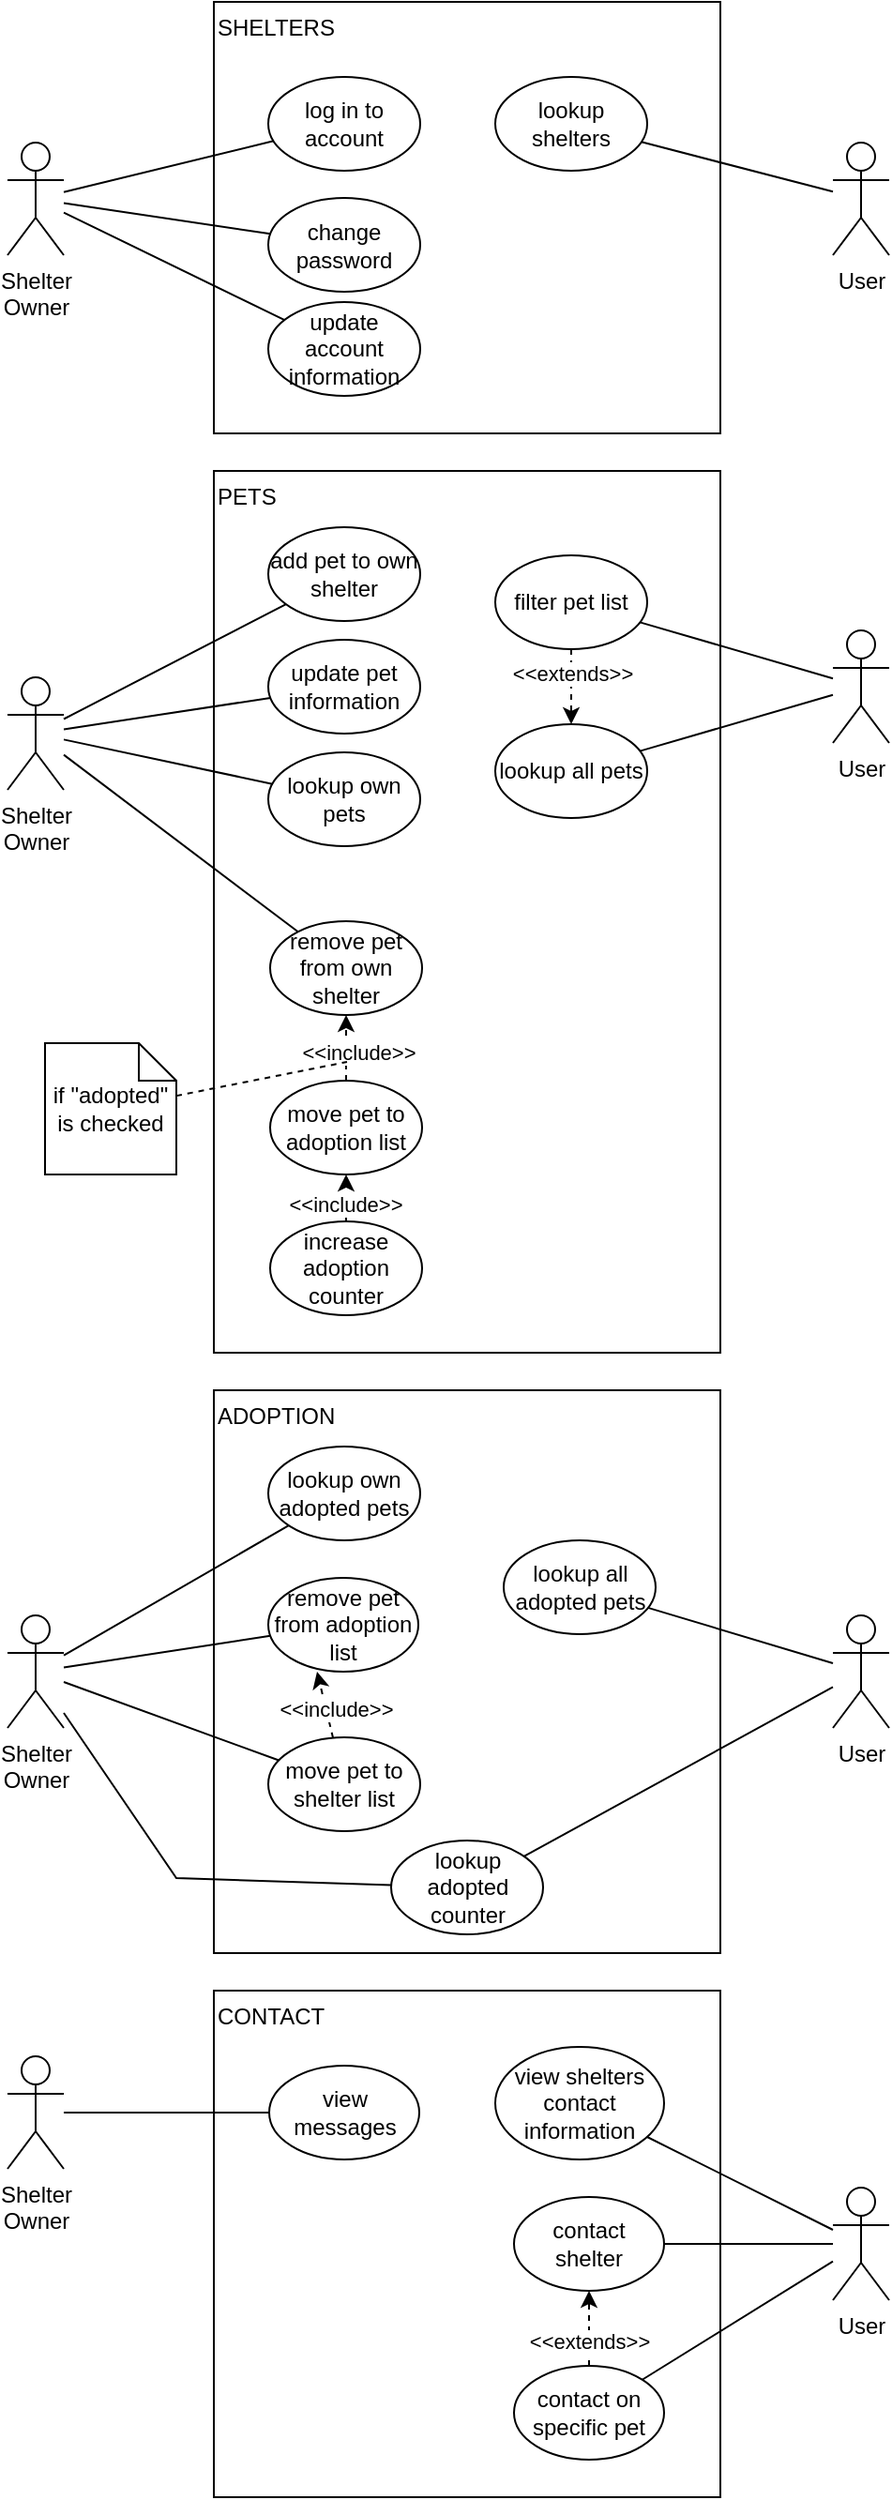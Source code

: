 <mxfile version="13.7.3" type="device"><diagram id="gINQuH_XXDEHLS35YbZZ" name="Seite-1"><mxGraphModel dx="2426" dy="1391" grid="1" gridSize="10" guides="1" tooltips="1" connect="1" arrows="1" fold="1" page="1" pageScale="1" pageWidth="827" pageHeight="1169" math="0" shadow="0"><root><mxCell id="0"/><mxCell id="1" parent="0"/><mxCell id="nz60k1fLy1239UWT6dyU-57" value="ADOPTION" style="rounded=0;whiteSpace=wrap;html=1;align=left;verticalAlign=top;" parent="1" vertex="1"><mxGeometry x="150" y="780" width="270" height="300" as="geometry"/></mxCell><mxCell id="nz60k1fLy1239UWT6dyU-56" value="CONTACT" style="rounded=0;whiteSpace=wrap;html=1;align=left;verticalAlign=top;" parent="1" vertex="1"><mxGeometry x="150" y="1100" width="270" height="270" as="geometry"/></mxCell><mxCell id="nz60k1fLy1239UWT6dyU-47" value="PETS" style="rounded=0;whiteSpace=wrap;html=1;align=left;verticalAlign=top;" parent="1" vertex="1"><mxGeometry x="150" y="290" width="270" height="470" as="geometry"/></mxCell><mxCell id="nz60k1fLy1239UWT6dyU-46" value="SHELTERS" style="rounded=0;whiteSpace=wrap;html=1;align=left;verticalAlign=top;" parent="1" vertex="1"><mxGeometry x="150" y="40" width="270" height="230" as="geometry"/></mxCell><mxCell id="nz60k1fLy1239UWT6dyU-6" value="log in to account" style="ellipse;whiteSpace=wrap;html=1;" parent="1" vertex="1"><mxGeometry x="179" y="80" width="81" height="50" as="geometry"/></mxCell><mxCell id="nz60k1fLy1239UWT6dyU-10" value="change password" style="ellipse;whiteSpace=wrap;html=1;" parent="1" vertex="1"><mxGeometry x="179" y="144.5" width="81" height="50" as="geometry"/></mxCell><mxCell id="nz60k1fLy1239UWT6dyU-65" style="edgeStyle=none;rounded=0;orthogonalLoop=1;jettySize=auto;html=1;endArrow=none;endFill=0;" parent="1" source="nz60k1fLy1239UWT6dyU-11" target="nz60k1fLy1239UWT6dyU-6" edge="1"><mxGeometry relative="1" as="geometry"/></mxCell><mxCell id="nz60k1fLy1239UWT6dyU-66" style="edgeStyle=none;rounded=0;orthogonalLoop=1;jettySize=auto;html=1;endArrow=none;endFill=0;" parent="1" source="nz60k1fLy1239UWT6dyU-11" target="nz60k1fLy1239UWT6dyU-10" edge="1"><mxGeometry relative="1" as="geometry"/></mxCell><mxCell id="nz60k1fLy1239UWT6dyU-67" style="edgeStyle=none;rounded=0;orthogonalLoop=1;jettySize=auto;html=1;endArrow=none;endFill=0;" parent="1" source="nz60k1fLy1239UWT6dyU-11" target="nz60k1fLy1239UWT6dyU-13" edge="1"><mxGeometry relative="1" as="geometry"/></mxCell><mxCell id="nz60k1fLy1239UWT6dyU-11" value="Shelter&lt;br&gt;Owner" style="shape=umlActor;verticalLabelPosition=bottom;verticalAlign=top;html=1;outlineConnect=0;" parent="1" vertex="1"><mxGeometry x="40" y="115" width="30" height="60" as="geometry"/></mxCell><mxCell id="nz60k1fLy1239UWT6dyU-13" value="update account information" style="ellipse;whiteSpace=wrap;html=1;" parent="1" vertex="1"><mxGeometry x="179" y="200" width="81" height="50" as="geometry"/></mxCell><mxCell id="nz60k1fLy1239UWT6dyU-68" style="edgeStyle=none;rounded=0;orthogonalLoop=1;jettySize=auto;html=1;endArrow=none;endFill=0;" parent="1" source="nz60k1fLy1239UWT6dyU-14" target="nz60k1fLy1239UWT6dyU-17" edge="1"><mxGeometry relative="1" as="geometry"/></mxCell><mxCell id="nz60k1fLy1239UWT6dyU-14" value="User" style="shape=umlActor;verticalLabelPosition=bottom;verticalAlign=top;html=1;outlineConnect=0;" parent="1" vertex="1"><mxGeometry x="480" y="115" width="30" height="60" as="geometry"/></mxCell><mxCell id="nz60k1fLy1239UWT6dyU-17" value="lookup shelters" style="ellipse;whiteSpace=wrap;html=1;" parent="1" vertex="1"><mxGeometry x="300" y="80" width="81" height="50" as="geometry"/></mxCell><mxCell id="nz60k1fLy1239UWT6dyU-18" value="add pet to own shelter" style="ellipse;whiteSpace=wrap;html=1;" parent="1" vertex="1"><mxGeometry x="179" y="320" width="81" height="50" as="geometry"/></mxCell><mxCell id="nz60k1fLy1239UWT6dyU-19" value="remove pet from own shelter" style="ellipse;whiteSpace=wrap;html=1;" parent="1" vertex="1"><mxGeometry x="180" y="530" width="81" height="50" as="geometry"/></mxCell><mxCell id="nz60k1fLy1239UWT6dyU-21" style="edgeStyle=none;rounded=0;orthogonalLoop=1;jettySize=auto;html=1;dashed=1;" parent="1" source="nz60k1fLy1239UWT6dyU-20" target="nz60k1fLy1239UWT6dyU-19" edge="1"><mxGeometry relative="1" as="geometry"/></mxCell><mxCell id="nz60k1fLy1239UWT6dyU-25" value="&amp;lt;&amp;lt;include&amp;gt;&amp;gt;" style="edgeLabel;html=1;align=center;verticalAlign=middle;resizable=0;points=[];" parent="nz60k1fLy1239UWT6dyU-21" vertex="1" connectable="0"><mxGeometry x="0.118" relative="1" as="geometry"><mxPoint x="6.3" y="4.03" as="offset"/></mxGeometry></mxCell><mxCell id="nz60k1fLy1239UWT6dyU-20" value="move pet to adoption list" style="ellipse;whiteSpace=wrap;html=1;" parent="1" vertex="1"><mxGeometry x="180" y="615" width="81" height="50" as="geometry"/></mxCell><mxCell id="nz60k1fLy1239UWT6dyU-23" style="edgeStyle=none;rounded=0;orthogonalLoop=1;jettySize=auto;html=1;dashed=1;" parent="1" source="nz60k1fLy1239UWT6dyU-22" target="nz60k1fLy1239UWT6dyU-20" edge="1"><mxGeometry relative="1" as="geometry"/></mxCell><mxCell id="nz60k1fLy1239UWT6dyU-24" value="&amp;lt;&amp;lt;include&amp;gt;&amp;gt;" style="edgeLabel;html=1;align=center;verticalAlign=middle;resizable=0;points=[];" parent="nz60k1fLy1239UWT6dyU-23" vertex="1" connectable="0"><mxGeometry x="-0.3" y="1" relative="1" as="geometry"><mxPoint as="offset"/></mxGeometry></mxCell><mxCell id="nz60k1fLy1239UWT6dyU-22" value="increase&lt;br&gt;adoption counter" style="ellipse;whiteSpace=wrap;html=1;" parent="1" vertex="1"><mxGeometry x="180" y="690" width="81" height="50" as="geometry"/></mxCell><mxCell id="nz60k1fLy1239UWT6dyU-26" value="if &quot;adopted&quot; is checked" style="shape=note;size=20;whiteSpace=wrap;html=1;" parent="1" vertex="1"><mxGeometry x="60" y="595" width="70" height="70" as="geometry"/></mxCell><mxCell id="nz60k1fLy1239UWT6dyU-28" value="" style="endArrow=none;html=1;dashed=1;" parent="1" source="nz60k1fLy1239UWT6dyU-26" edge="1"><mxGeometry width="50" height="50" relative="1" as="geometry"><mxPoint x="201" y="685" as="sourcePoint"/><mxPoint x="221" y="605" as="targetPoint"/></mxGeometry></mxCell><mxCell id="nz60k1fLy1239UWT6dyU-29" value="update pet information" style="ellipse;whiteSpace=wrap;html=1;" parent="1" vertex="1"><mxGeometry x="179" y="380" width="81" height="50" as="geometry"/></mxCell><mxCell id="nz60k1fLy1239UWT6dyU-30" value="lookup own pets" style="ellipse;whiteSpace=wrap;html=1;" parent="1" vertex="1"><mxGeometry x="179" y="440" width="81" height="50" as="geometry"/></mxCell><mxCell id="nz60k1fLy1239UWT6dyU-31" value="lookup all pets" style="ellipse;whiteSpace=wrap;html=1;" parent="1" vertex="1"><mxGeometry x="300" y="425" width="81" height="50" as="geometry"/></mxCell><mxCell id="nz60k1fLy1239UWT6dyU-33" style="edgeStyle=none;rounded=0;orthogonalLoop=1;jettySize=auto;html=1;dashed=1;" parent="1" source="nz60k1fLy1239UWT6dyU-32" target="nz60k1fLy1239UWT6dyU-31" edge="1"><mxGeometry relative="1" as="geometry"/></mxCell><mxCell id="nz60k1fLy1239UWT6dyU-34" value="&amp;lt;&amp;lt;extends&amp;gt;&amp;gt;" style="edgeLabel;html=1;align=center;verticalAlign=middle;resizable=0;points=[];" parent="nz60k1fLy1239UWT6dyU-33" vertex="1" connectable="0"><mxGeometry x="-0.341" relative="1" as="geometry"><mxPoint as="offset"/></mxGeometry></mxCell><mxCell id="nz60k1fLy1239UWT6dyU-32" value="filter pet list" style="ellipse;whiteSpace=wrap;html=1;" parent="1" vertex="1"><mxGeometry x="300" y="335" width="81" height="50" as="geometry"/></mxCell><mxCell id="nz60k1fLy1239UWT6dyU-35" value="view shelters contact information" style="ellipse;whiteSpace=wrap;html=1;" parent="1" vertex="1"><mxGeometry x="300" y="1130" width="90" height="60" as="geometry"/></mxCell><mxCell id="nz60k1fLy1239UWT6dyU-36" value="contact shelter" style="ellipse;whiteSpace=wrap;html=1;" parent="1" vertex="1"><mxGeometry x="310" y="1210" width="80" height="50" as="geometry"/></mxCell><mxCell id="nz60k1fLy1239UWT6dyU-37" value="contact on specific pet" style="ellipse;whiteSpace=wrap;html=1;" parent="1" vertex="1"><mxGeometry x="310" y="1300" width="80" height="50" as="geometry"/></mxCell><mxCell id="nz60k1fLy1239UWT6dyU-38" style="edgeStyle=none;rounded=0;orthogonalLoop=1;jettySize=auto;html=1;dashed=1;" parent="1" source="nz60k1fLy1239UWT6dyU-37" target="nz60k1fLy1239UWT6dyU-36" edge="1"><mxGeometry relative="1" as="geometry"><mxPoint x="350.5" y="690" as="sourcePoint"/><mxPoint x="350.5" y="730" as="targetPoint"/></mxGeometry></mxCell><mxCell id="nz60k1fLy1239UWT6dyU-39" value="&amp;lt;&amp;lt;extends&amp;gt;&amp;gt;" style="edgeLabel;html=1;align=center;verticalAlign=middle;resizable=0;points=[];" parent="nz60k1fLy1239UWT6dyU-38" vertex="1" connectable="0"><mxGeometry x="-0.341" relative="1" as="geometry"><mxPoint as="offset"/></mxGeometry></mxCell><mxCell id="nz60k1fLy1239UWT6dyU-40" value="view messages" style="ellipse;whiteSpace=wrap;html=1;" parent="1" vertex="1"><mxGeometry x="179.5" y="1140" width="80" height="50" as="geometry"/></mxCell><mxCell id="nz60k1fLy1239UWT6dyU-41" value="remove pet from adoption list" style="ellipse;whiteSpace=wrap;html=1;" parent="1" vertex="1"><mxGeometry x="179" y="880" width="80" height="50" as="geometry"/></mxCell><mxCell id="nz60k1fLy1239UWT6dyU-43" value="lookup own adopted pets" style="ellipse;whiteSpace=wrap;html=1;" parent="1" vertex="1"><mxGeometry x="179" y="810" width="81" height="50" as="geometry"/></mxCell><mxCell id="nz60k1fLy1239UWT6dyU-44" value="lookup all adopted pets" style="ellipse;whiteSpace=wrap;html=1;" parent="1" vertex="1"><mxGeometry x="304.5" y="860" width="81" height="50" as="geometry"/></mxCell><mxCell id="nz60k1fLy1239UWT6dyU-45" value="lookup adopted counter" style="ellipse;whiteSpace=wrap;html=1;" parent="1" vertex="1"><mxGeometry x="244.5" y="1020" width="81" height="50" as="geometry"/></mxCell><mxCell id="nz60k1fLy1239UWT6dyU-69" style="edgeStyle=none;rounded=0;orthogonalLoop=1;jettySize=auto;html=1;endArrow=none;endFill=0;" parent="1" source="nz60k1fLy1239UWT6dyU-49" target="nz60k1fLy1239UWT6dyU-18" edge="1"><mxGeometry relative="1" as="geometry"/></mxCell><mxCell id="nz60k1fLy1239UWT6dyU-70" style="edgeStyle=none;rounded=0;orthogonalLoop=1;jettySize=auto;html=1;endArrow=none;endFill=0;" parent="1" source="nz60k1fLy1239UWT6dyU-49" target="nz60k1fLy1239UWT6dyU-29" edge="1"><mxGeometry relative="1" as="geometry"/></mxCell><mxCell id="nz60k1fLy1239UWT6dyU-71" style="edgeStyle=none;rounded=0;orthogonalLoop=1;jettySize=auto;html=1;endArrow=none;endFill=0;" parent="1" source="nz60k1fLy1239UWT6dyU-49" target="nz60k1fLy1239UWT6dyU-30" edge="1"><mxGeometry relative="1" as="geometry"/></mxCell><mxCell id="nz60k1fLy1239UWT6dyU-72" style="edgeStyle=none;rounded=0;orthogonalLoop=1;jettySize=auto;html=1;endArrow=none;endFill=0;" parent="1" source="nz60k1fLy1239UWT6dyU-49" target="nz60k1fLy1239UWT6dyU-19" edge="1"><mxGeometry relative="1" as="geometry"/></mxCell><mxCell id="nz60k1fLy1239UWT6dyU-49" value="Shelter&lt;br&gt;Owner" style="shape=umlActor;verticalLabelPosition=bottom;verticalAlign=top;html=1;outlineConnect=0;" parent="1" vertex="1"><mxGeometry x="40" y="400" width="30" height="60" as="geometry"/></mxCell><mxCell id="nz60k1fLy1239UWT6dyU-80" style="edgeStyle=none;rounded=0;orthogonalLoop=1;jettySize=auto;html=1;endArrow=none;endFill=0;" parent="1" source="nz60k1fLy1239UWT6dyU-50" target="nz60k1fLy1239UWT6dyU-32" edge="1"><mxGeometry relative="1" as="geometry"/></mxCell><mxCell id="nz60k1fLy1239UWT6dyU-81" style="edgeStyle=none;rounded=0;orthogonalLoop=1;jettySize=auto;html=1;endArrow=none;endFill=0;" parent="1" source="nz60k1fLy1239UWT6dyU-50" target="nz60k1fLy1239UWT6dyU-31" edge="1"><mxGeometry relative="1" as="geometry"/></mxCell><mxCell id="nz60k1fLy1239UWT6dyU-50" value="User" style="shape=umlActor;verticalLabelPosition=bottom;verticalAlign=top;html=1;outlineConnect=0;" parent="1" vertex="1"><mxGeometry x="480" y="375" width="30" height="60" as="geometry"/></mxCell><mxCell id="nz60k1fLy1239UWT6dyU-58" style="edgeStyle=none;rounded=0;orthogonalLoop=1;jettySize=auto;html=1;dashed=1;" parent="1" source="nz60k1fLy1239UWT6dyU-60" edge="1"><mxGeometry relative="1" as="geometry"><mxPoint x="205" y="930" as="targetPoint"/></mxGeometry></mxCell><mxCell id="nz60k1fLy1239UWT6dyU-59" value="&amp;lt;&amp;lt;include&amp;gt;&amp;gt;" style="edgeLabel;html=1;align=center;verticalAlign=middle;resizable=0;points=[];" parent="nz60k1fLy1239UWT6dyU-58" vertex="1" connectable="0"><mxGeometry x="0.118" relative="1" as="geometry"><mxPoint x="6.3" y="4.03" as="offset"/></mxGeometry></mxCell><mxCell id="nz60k1fLy1239UWT6dyU-60" value="move pet to shelter list" style="ellipse;whiteSpace=wrap;html=1;" parent="1" vertex="1"><mxGeometry x="179" y="965" width="81" height="50" as="geometry"/></mxCell><mxCell id="nz60k1fLy1239UWT6dyU-75" style="edgeStyle=none;rounded=0;orthogonalLoop=1;jettySize=auto;html=1;endArrow=none;endFill=0;" parent="1" source="nz60k1fLy1239UWT6dyU-61" target="nz60k1fLy1239UWT6dyU-43" edge="1"><mxGeometry relative="1" as="geometry"/></mxCell><mxCell id="nz60k1fLy1239UWT6dyU-76" style="edgeStyle=none;rounded=0;orthogonalLoop=1;jettySize=auto;html=1;endArrow=none;endFill=0;" parent="1" source="nz60k1fLy1239UWT6dyU-61" target="nz60k1fLy1239UWT6dyU-41" edge="1"><mxGeometry relative="1" as="geometry"/></mxCell><mxCell id="nz60k1fLy1239UWT6dyU-77" style="edgeStyle=none;rounded=0;orthogonalLoop=1;jettySize=auto;html=1;endArrow=none;endFill=0;" parent="1" source="nz60k1fLy1239UWT6dyU-61" target="nz60k1fLy1239UWT6dyU-60" edge="1"><mxGeometry relative="1" as="geometry"/></mxCell><mxCell id="nz60k1fLy1239UWT6dyU-78" style="edgeStyle=none;rounded=0;orthogonalLoop=1;jettySize=auto;html=1;endArrow=none;endFill=0;" parent="1" source="nz60k1fLy1239UWT6dyU-61" target="nz60k1fLy1239UWT6dyU-45" edge="1"><mxGeometry relative="1" as="geometry"><Array as="points"><mxPoint x="130" y="1040"/></Array></mxGeometry></mxCell><mxCell id="nz60k1fLy1239UWT6dyU-61" value="Shelter&lt;br&gt;Owner" style="shape=umlActor;verticalLabelPosition=bottom;verticalAlign=top;html=1;outlineConnect=0;" parent="1" vertex="1"><mxGeometry x="40" y="900" width="30" height="60" as="geometry"/></mxCell><mxCell id="nz60k1fLy1239UWT6dyU-82" style="edgeStyle=none;rounded=0;orthogonalLoop=1;jettySize=auto;html=1;endArrow=none;endFill=0;" parent="1" source="nz60k1fLy1239UWT6dyU-62" target="nz60k1fLy1239UWT6dyU-44" edge="1"><mxGeometry relative="1" as="geometry"/></mxCell><mxCell id="nz60k1fLy1239UWT6dyU-83" style="edgeStyle=none;rounded=0;orthogonalLoop=1;jettySize=auto;html=1;endArrow=none;endFill=0;" parent="1" source="nz60k1fLy1239UWT6dyU-62" target="nz60k1fLy1239UWT6dyU-45" edge="1"><mxGeometry relative="1" as="geometry"/></mxCell><mxCell id="nz60k1fLy1239UWT6dyU-62" value="User" style="shape=umlActor;verticalLabelPosition=bottom;verticalAlign=top;html=1;outlineConnect=0;" parent="1" vertex="1"><mxGeometry x="480" y="900" width="30" height="60" as="geometry"/></mxCell><mxCell id="nz60k1fLy1239UWT6dyU-79" style="edgeStyle=none;rounded=0;orthogonalLoop=1;jettySize=auto;html=1;endArrow=none;endFill=0;" parent="1" source="nz60k1fLy1239UWT6dyU-63" target="nz60k1fLy1239UWT6dyU-40" edge="1"><mxGeometry relative="1" as="geometry"/></mxCell><mxCell id="nz60k1fLy1239UWT6dyU-63" value="Shelter&lt;br&gt;Owner" style="shape=umlActor;verticalLabelPosition=bottom;verticalAlign=top;html=1;outlineConnect=0;" parent="1" vertex="1"><mxGeometry x="40" y="1135" width="30" height="60" as="geometry"/></mxCell><mxCell id="nz60k1fLy1239UWT6dyU-84" style="edgeStyle=none;rounded=0;orthogonalLoop=1;jettySize=auto;html=1;endArrow=none;endFill=0;" parent="1" source="nz60k1fLy1239UWT6dyU-64" target="nz60k1fLy1239UWT6dyU-35" edge="1"><mxGeometry relative="1" as="geometry"/></mxCell><mxCell id="nz60k1fLy1239UWT6dyU-85" style="edgeStyle=none;rounded=0;orthogonalLoop=1;jettySize=auto;html=1;endArrow=none;endFill=0;" parent="1" source="nz60k1fLy1239UWT6dyU-64" target="nz60k1fLy1239UWT6dyU-36" edge="1"><mxGeometry relative="1" as="geometry"/></mxCell><mxCell id="nz60k1fLy1239UWT6dyU-86" style="edgeStyle=none;rounded=0;orthogonalLoop=1;jettySize=auto;html=1;endArrow=none;endFill=0;" parent="1" source="nz60k1fLy1239UWT6dyU-64" target="nz60k1fLy1239UWT6dyU-37" edge="1"><mxGeometry relative="1" as="geometry"/></mxCell><mxCell id="nz60k1fLy1239UWT6dyU-64" value="User" style="shape=umlActor;verticalLabelPosition=bottom;verticalAlign=top;html=1;outlineConnect=0;" parent="1" vertex="1"><mxGeometry x="480" y="1205" width="30" height="60" as="geometry"/></mxCell></root></mxGraphModel></diagram></mxfile>